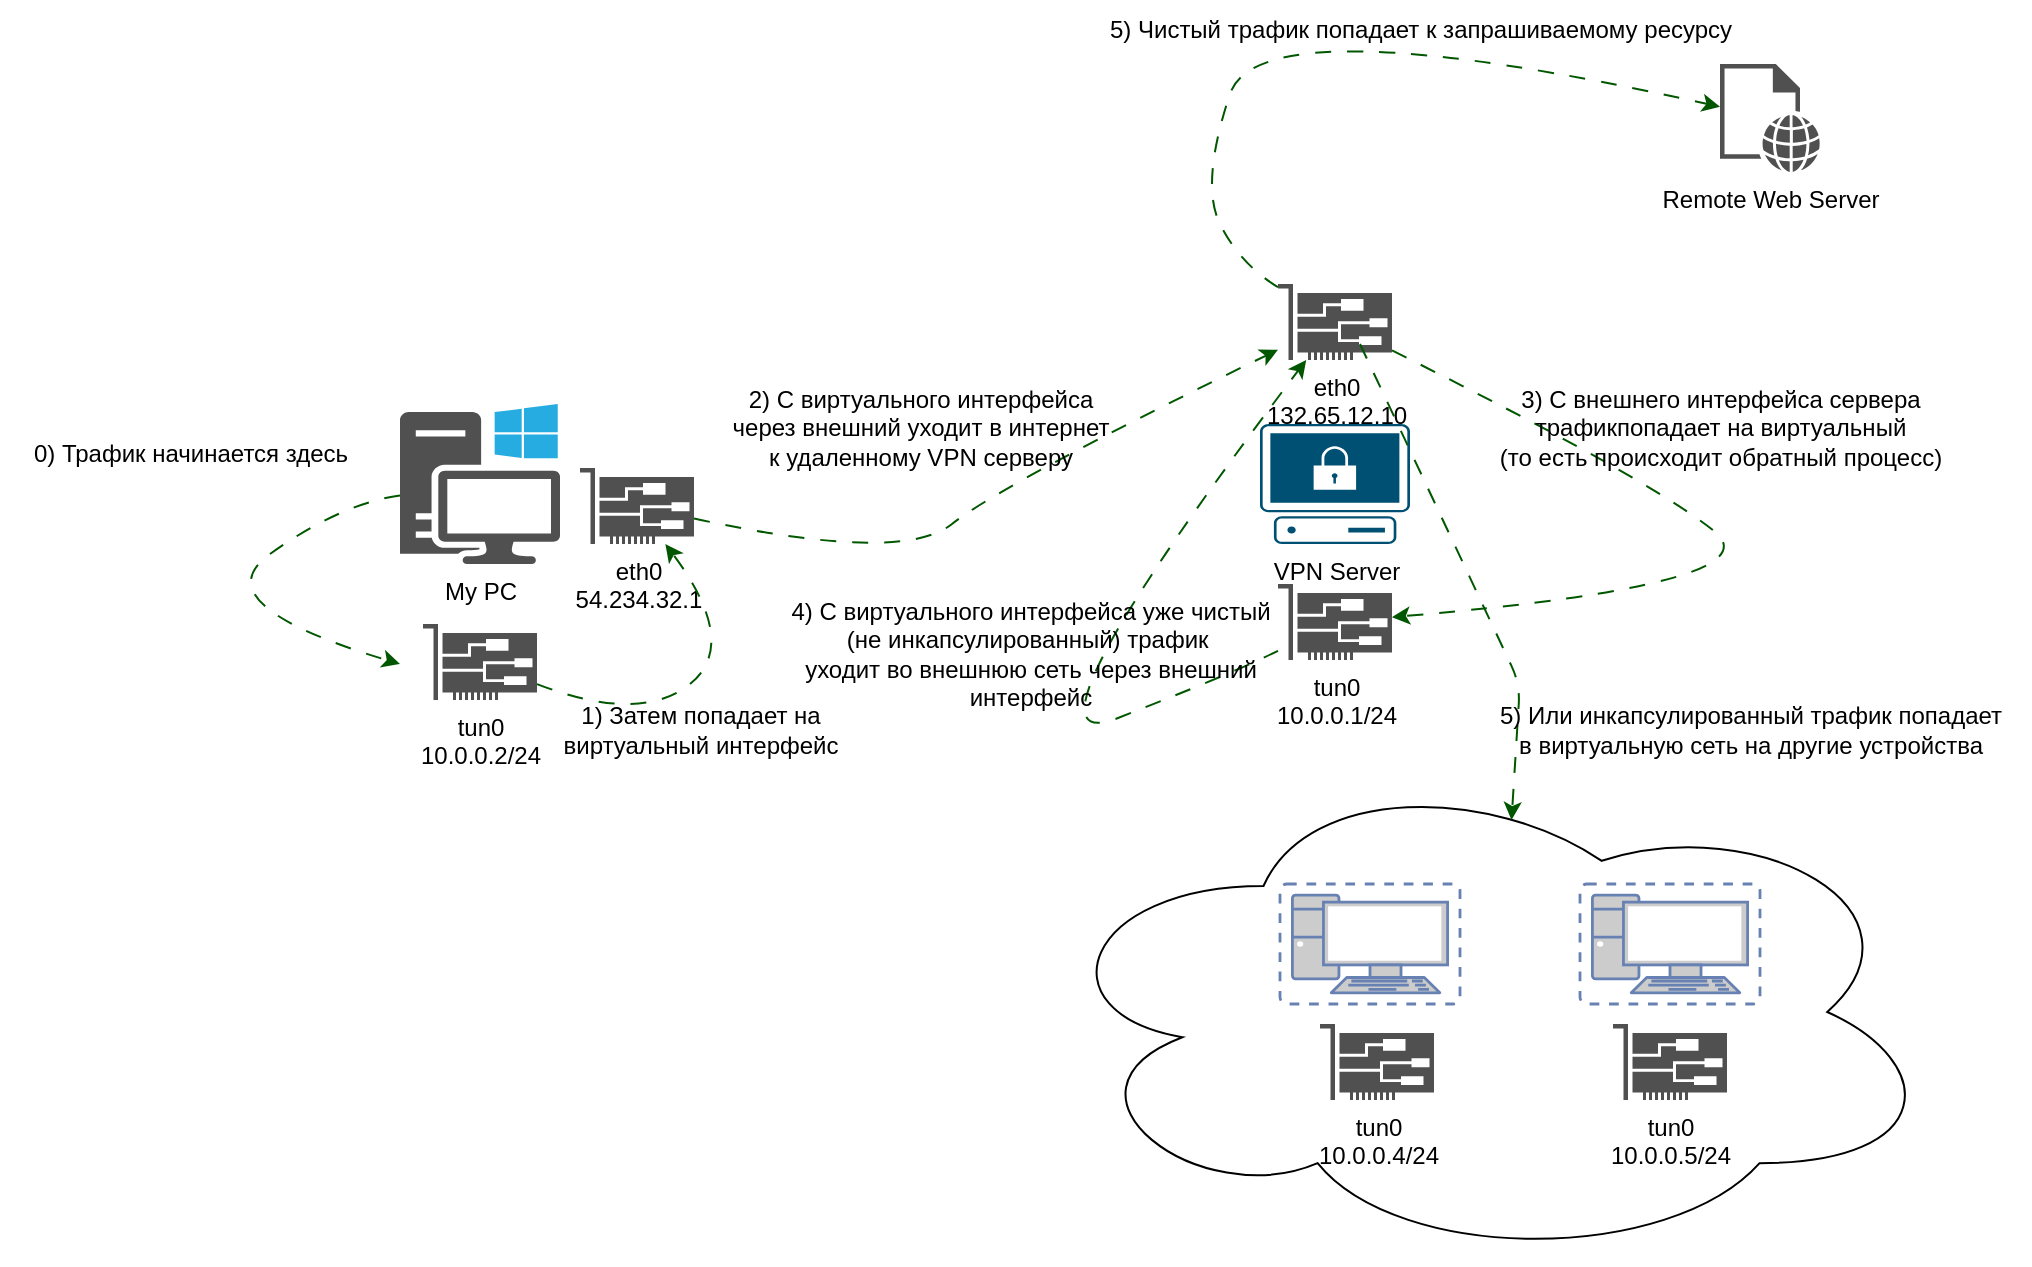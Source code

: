 <mxfile version="21.3.8" type="github">
  <diagram name="Page-1" id="ahk14qOgWb5BnK4jDoPu">
    <mxGraphModel dx="1781" dy="647" grid="1" gridSize="10" guides="1" tooltips="1" connect="1" arrows="1" fold="1" page="1" pageScale="1" pageWidth="827" pageHeight="1169" math="0" shadow="0">
      <root>
        <mxCell id="0" />
        <mxCell id="1" parent="0" />
        <mxCell id="t2J68xa6cFNO4QLSiprF-39" value="" style="ellipse;shape=cloud;whiteSpace=wrap;html=1;" vertex="1" parent="1">
          <mxGeometry x="409" y="388" width="451" height="252" as="geometry" />
        </mxCell>
        <mxCell id="t2J68xa6cFNO4QLSiprF-1" value="My PC" style="sketch=0;pointerEvents=1;shadow=0;dashed=0;html=1;strokeColor=none;fillColor=#505050;labelPosition=center;verticalLabelPosition=bottom;verticalAlign=top;outlineConnect=0;align=center;shape=mxgraph.office.devices.workstation_pc;" vertex="1" parent="1">
          <mxGeometry x="90" y="210" width="80" height="80" as="geometry" />
        </mxCell>
        <mxCell id="t2J68xa6cFNO4QLSiprF-2" value="VPN Server" style="points=[[0.02,0.015,0],[0.5,0,0],[0.98,0.015,0],[1,0.38,0],[0.895,0.98,0],[0.5,1,0],[0.105,0.98,0],[0,0.38,0]];verticalLabelPosition=bottom;sketch=0;html=1;verticalAlign=top;aspect=fixed;align=center;pointerEvents=1;shape=mxgraph.cisco19.secure_endpoint_pc;fillColor=#005073;strokeColor=none;" vertex="1" parent="1">
          <mxGeometry x="520" y="220" width="75" height="60" as="geometry" />
        </mxCell>
        <mxCell id="t2J68xa6cFNO4QLSiprF-3" value="" style="fontColor=#0066CC;verticalAlign=top;verticalLabelPosition=bottom;labelPosition=center;align=center;html=1;outlineConnect=0;fillColor=#CCCCCC;strokeColor=#6881B3;gradientColor=none;gradientDirection=north;strokeWidth=2;shape=mxgraph.networks.virtual_pc;" vertex="1" parent="1">
          <mxGeometry x="530" y="450" width="90" height="60" as="geometry" />
        </mxCell>
        <mxCell id="t2J68xa6cFNO4QLSiprF-6" value="Remote Web Server" style="sketch=0;pointerEvents=1;shadow=0;dashed=0;html=1;strokeColor=none;fillColor=#505050;labelPosition=center;verticalLabelPosition=bottom;verticalAlign=top;outlineConnect=0;align=center;shape=mxgraph.office.concepts.web_page;" vertex="1" parent="1">
          <mxGeometry x="750" y="40" width="50" height="54" as="geometry" />
        </mxCell>
        <mxCell id="t2J68xa6cFNO4QLSiprF-7" value="tun0&lt;br&gt;10.0.0.2/24" style="sketch=0;pointerEvents=1;shadow=0;dashed=0;html=1;strokeColor=none;fillColor=#505050;labelPosition=center;verticalLabelPosition=bottom;verticalAlign=top;outlineConnect=0;align=center;shape=mxgraph.office.devices.nic;" vertex="1" parent="1">
          <mxGeometry x="101.5" y="320" width="57" height="38" as="geometry" />
        </mxCell>
        <mxCell id="t2J68xa6cFNO4QLSiprF-8" value="eth0&lt;br&gt;54.234.32.1" style="sketch=0;pointerEvents=1;shadow=0;dashed=0;html=1;strokeColor=none;fillColor=#505050;labelPosition=center;verticalLabelPosition=bottom;verticalAlign=top;outlineConnect=0;align=center;shape=mxgraph.office.devices.nic;" vertex="1" parent="1">
          <mxGeometry x="180" y="242" width="57" height="38" as="geometry" />
        </mxCell>
        <mxCell id="t2J68xa6cFNO4QLSiprF-11" value="tun0&lt;br&gt;10.0.0.4/24" style="sketch=0;pointerEvents=1;shadow=0;dashed=0;html=1;strokeColor=none;fillColor=#505050;labelPosition=center;verticalLabelPosition=bottom;verticalAlign=top;outlineConnect=0;align=center;shape=mxgraph.office.devices.nic;" vertex="1" parent="1">
          <mxGeometry x="550" y="520" width="57" height="38" as="geometry" />
        </mxCell>
        <mxCell id="t2J68xa6cFNO4QLSiprF-12" value="tun0&lt;br&gt;10.0.0.5/24" style="sketch=0;pointerEvents=1;shadow=0;dashed=0;html=1;strokeColor=none;fillColor=#505050;labelPosition=center;verticalLabelPosition=bottom;verticalAlign=top;outlineConnect=0;align=center;shape=mxgraph.office.devices.nic;" vertex="1" parent="1">
          <mxGeometry x="696.5" y="520" width="57" height="38" as="geometry" />
        </mxCell>
        <mxCell id="t2J68xa6cFNO4QLSiprF-15" value="tun0&lt;br&gt;10.0.0.1/24" style="sketch=0;pointerEvents=1;shadow=0;dashed=0;html=1;strokeColor=none;fillColor=#505050;labelPosition=center;verticalLabelPosition=bottom;verticalAlign=top;outlineConnect=0;align=center;shape=mxgraph.office.devices.nic;" vertex="1" parent="1">
          <mxGeometry x="529" y="300" width="57" height="38" as="geometry" />
        </mxCell>
        <mxCell id="t2J68xa6cFNO4QLSiprF-16" value="eth0&lt;br&gt;132.65.12.10" style="sketch=0;pointerEvents=1;shadow=0;dashed=0;html=1;strokeColor=none;fillColor=#505050;labelPosition=center;verticalLabelPosition=bottom;verticalAlign=top;outlineConnect=0;align=center;shape=mxgraph.office.devices.nic;" vertex="1" parent="1">
          <mxGeometry x="529" y="150" width="57" height="38" as="geometry" />
        </mxCell>
        <mxCell id="t2J68xa6cFNO4QLSiprF-17" value="" style="endArrow=classic;html=1;dashed=1;dashPattern=8 8;curved=1;fillColor=#008a00;strokeColor=#005700;" edge="1" parent="1" source="t2J68xa6cFNO4QLSiprF-1">
          <mxGeometry width="50" height="50" relative="1" as="geometry">
            <mxPoint x="10" y="260" as="sourcePoint" />
            <mxPoint x="90" y="340" as="targetPoint" />
            <Array as="points">
              <mxPoint x="60" y="260" />
              <mxPoint x="-10" y="310" />
            </Array>
          </mxGeometry>
        </mxCell>
        <mxCell id="t2J68xa6cFNO4QLSiprF-19" value="" style="endArrow=classic;html=1;dashed=1;dashPattern=8 8;curved=1;fillColor=#008a00;strokeColor=#005700;" edge="1" parent="1" source="t2J68xa6cFNO4QLSiprF-7" target="t2J68xa6cFNO4QLSiprF-8">
          <mxGeometry width="50" height="50" relative="1" as="geometry">
            <mxPoint x="270" y="366" as="sourcePoint" />
            <mxPoint x="270" y="450" as="targetPoint" />
            <Array as="points">
              <mxPoint x="210" y="370" />
              <mxPoint x="260" y="330" />
            </Array>
          </mxGeometry>
        </mxCell>
        <mxCell id="t2J68xa6cFNO4QLSiprF-20" value="0) Трафик начинается здесь" style="text;html=1;align=center;verticalAlign=middle;resizable=0;points=[];autosize=1;strokeColor=none;fillColor=none;" vertex="1" parent="1">
          <mxGeometry x="-110" y="220" width="190" height="30" as="geometry" />
        </mxCell>
        <mxCell id="t2J68xa6cFNO4QLSiprF-21" value="1) Затем попадает на&lt;br&gt;виртуальный интерфейс" style="text;html=1;align=center;verticalAlign=middle;resizable=0;points=[];autosize=1;strokeColor=none;fillColor=none;" vertex="1" parent="1">
          <mxGeometry x="160" y="353" width="160" height="40" as="geometry" />
        </mxCell>
        <mxCell id="t2J68xa6cFNO4QLSiprF-23" value="" style="endArrow=classic;html=1;dashed=1;dashPattern=8 8;curved=1;fillColor=#008a00;strokeColor=#005700;" edge="1" parent="1" source="t2J68xa6cFNO4QLSiprF-8" target="t2J68xa6cFNO4QLSiprF-16">
          <mxGeometry width="50" height="50" relative="1" as="geometry">
            <mxPoint x="290" y="270" as="sourcePoint" />
            <mxPoint x="354" y="200" as="targetPoint" />
            <Array as="points">
              <mxPoint x="341" y="290" />
              <mxPoint x="391" y="250" />
            </Array>
          </mxGeometry>
        </mxCell>
        <mxCell id="t2J68xa6cFNO4QLSiprF-24" value="2) С виртуального интерфейса&lt;br&gt;через внешний уходит в интернет&lt;br&gt;к удаленному VPN серверу" style="text;html=1;align=center;verticalAlign=middle;resizable=0;points=[];autosize=1;strokeColor=none;fillColor=none;" vertex="1" parent="1">
          <mxGeometry x="240" y="192" width="220" height="60" as="geometry" />
        </mxCell>
        <mxCell id="t2J68xa6cFNO4QLSiprF-25" value="" style="endArrow=classic;html=1;dashed=1;dashPattern=8 8;curved=1;fillColor=#008a00;strokeColor=#005700;" edge="1" parent="1" source="t2J68xa6cFNO4QLSiprF-16" target="t2J68xa6cFNO4QLSiprF-15">
          <mxGeometry width="50" height="50" relative="1" as="geometry">
            <mxPoint x="610" y="224" as="sourcePoint" />
            <mxPoint x="902" y="140" as="targetPoint" />
            <Array as="points">
              <mxPoint x="714" y="247" />
              <mxPoint x="780" y="300" />
            </Array>
          </mxGeometry>
        </mxCell>
        <mxCell id="t2J68xa6cFNO4QLSiprF-26" value="3) С внешнего интерфейса сервера &lt;br&gt;трафикпопадает на виртуальный &lt;br&gt;(то есть происходит обратный процесс)" style="text;html=1;align=center;verticalAlign=middle;resizable=0;points=[];autosize=1;strokeColor=none;fillColor=none;" vertex="1" parent="1">
          <mxGeometry x="625" y="192" width="250" height="60" as="geometry" />
        </mxCell>
        <mxCell id="t2J68xa6cFNO4QLSiprF-29" value="" style="endArrow=classic;html=1;dashed=1;dashPattern=8 8;curved=1;fillColor=#008a00;strokeColor=#005700;" edge="1" parent="1" source="t2J68xa6cFNO4QLSiprF-15" target="t2J68xa6cFNO4QLSiprF-16">
          <mxGeometry width="50" height="50" relative="1" as="geometry">
            <mxPoint x="380" y="280" as="sourcePoint" />
            <mxPoint x="410" y="290" as="targetPoint" />
            <Array as="points">
              <mxPoint x="508" y="344" />
              <mxPoint x="390" y="390" />
            </Array>
          </mxGeometry>
        </mxCell>
        <mxCell id="t2J68xa6cFNO4QLSiprF-30" value="4) С виртуального интерфейса уже чистый&lt;br&gt;(не инкапсулированный) трафик&amp;nbsp;&lt;br&gt;уходит во внешнюю сеть через внешний&lt;br&gt;интерфейс" style="text;html=1;align=center;verticalAlign=middle;resizable=0;points=[];autosize=1;strokeColor=none;fillColor=none;" vertex="1" parent="1">
          <mxGeometry x="270" y="300" width="270" height="70" as="geometry" />
        </mxCell>
        <mxCell id="t2J68xa6cFNO4QLSiprF-31" value="" style="endArrow=classic;html=1;dashed=1;dashPattern=8 8;curved=1;fillColor=#008a00;strokeColor=#005700;" edge="1" parent="1" source="t2J68xa6cFNO4QLSiprF-16" target="t2J68xa6cFNO4QLSiprF-6">
          <mxGeometry width="50" height="50" relative="1" as="geometry">
            <mxPoint x="598" y="75" as="sourcePoint" />
            <mxPoint x="612" y="-70" as="targetPoint" />
            <Array as="points">
              <mxPoint x="510" y="140" />
              <mxPoint x="490" y="100" />
              <mxPoint x="520" y="10" />
            </Array>
          </mxGeometry>
        </mxCell>
        <mxCell id="t2J68xa6cFNO4QLSiprF-32" value="5) Чистый трафик попадает к запрашиваемому ресурсу" style="text;html=1;align=center;verticalAlign=middle;resizable=0;points=[];autosize=1;strokeColor=none;fillColor=none;" vertex="1" parent="1">
          <mxGeometry x="430" y="8" width="340" height="30" as="geometry" />
        </mxCell>
        <mxCell id="t2J68xa6cFNO4QLSiprF-34" value="" style="endArrow=classic;html=1;dashed=1;dashPattern=8 8;fillColor=#008a00;strokeColor=#005700;entryX=0.525;entryY=0.119;entryDx=0;entryDy=0;entryPerimeter=0;" edge="1" parent="1" target="t2J68xa6cFNO4QLSiprF-39">
          <mxGeometry width="50" height="50" relative="1" as="geometry">
            <mxPoint x="570" y="180" as="sourcePoint" />
            <mxPoint x="770" y="440" as="targetPoint" />
            <Array as="points">
              <mxPoint x="650" y="350" />
            </Array>
          </mxGeometry>
        </mxCell>
        <mxCell id="t2J68xa6cFNO4QLSiprF-38" value="5) Или инкапсулированный трафик попадает &lt;br&gt;в виртуальную сеть на другие устройства" style="text;html=1;align=center;verticalAlign=middle;resizable=0;points=[];autosize=1;strokeColor=none;fillColor=none;" vertex="1" parent="1">
          <mxGeometry x="625" y="353" width="280" height="40" as="geometry" />
        </mxCell>
        <mxCell id="t2J68xa6cFNO4QLSiprF-5" value="" style="fontColor=#0066CC;verticalAlign=top;verticalLabelPosition=bottom;labelPosition=center;align=center;html=1;outlineConnect=0;fillColor=#CCCCCC;strokeColor=#6881B3;gradientColor=none;gradientDirection=north;strokeWidth=2;shape=mxgraph.networks.virtual_pc;" vertex="1" parent="1">
          <mxGeometry x="680" y="450" width="90" height="60" as="geometry" />
        </mxCell>
      </root>
    </mxGraphModel>
  </diagram>
</mxfile>
